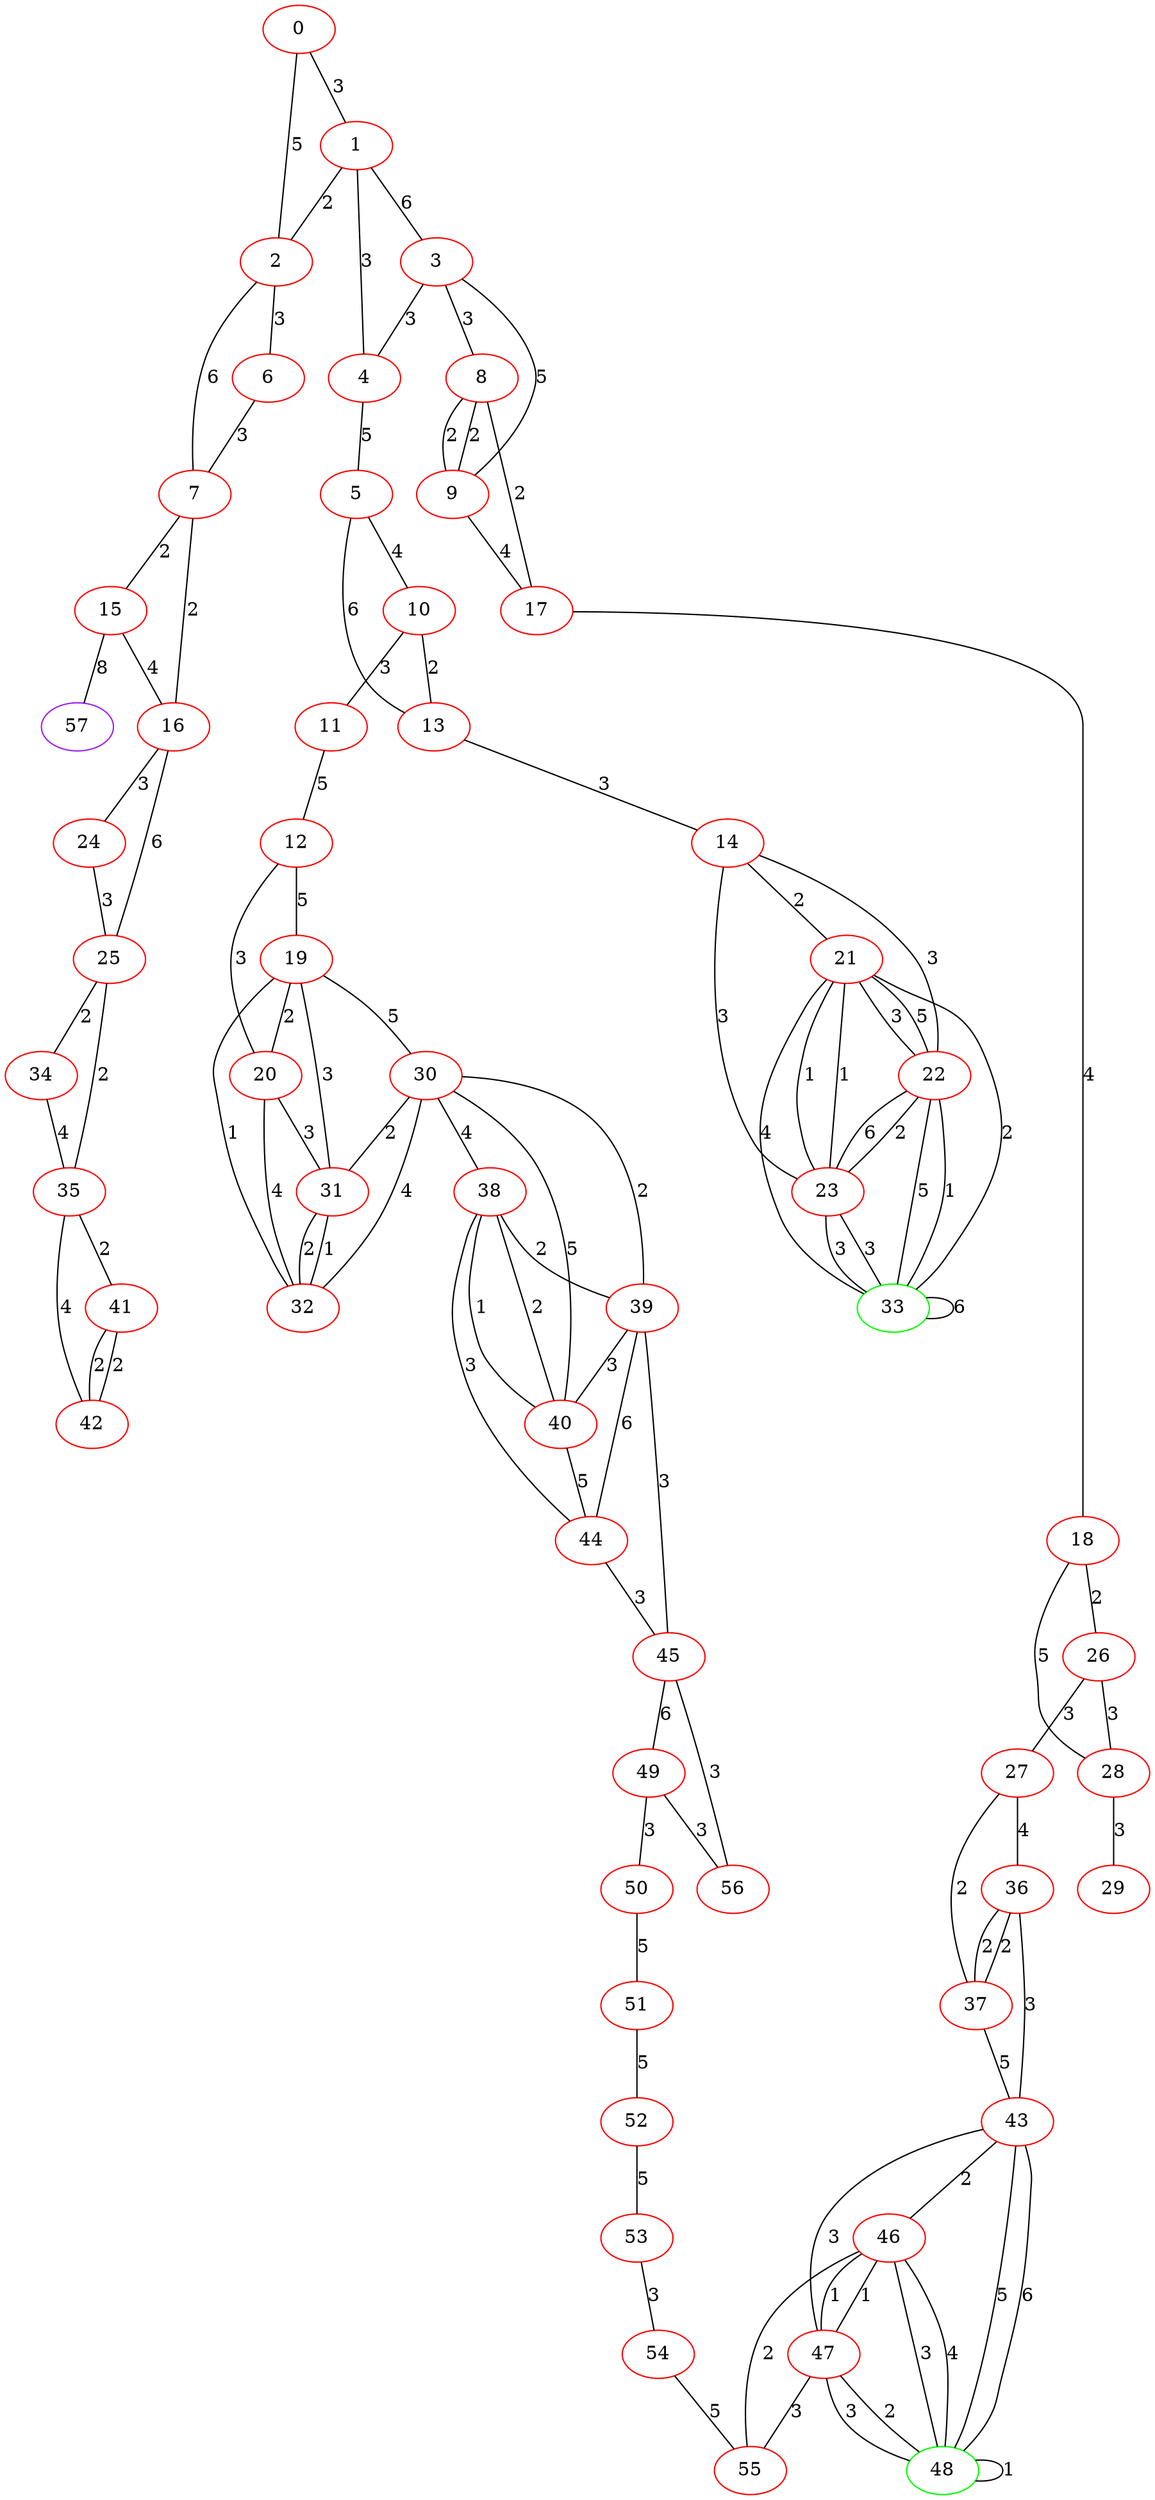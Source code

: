 graph "" {
0 [color=red, weight=1];
1 [color=red, weight=1];
2 [color=red, weight=1];
3 [color=red, weight=1];
4 [color=red, weight=1];
5 [color=red, weight=1];
6 [color=red, weight=1];
7 [color=red, weight=1];
8 [color=red, weight=1];
9 [color=red, weight=1];
10 [color=red, weight=1];
11 [color=red, weight=1];
12 [color=red, weight=1];
13 [color=red, weight=1];
14 [color=red, weight=1];
15 [color=red, weight=1];
16 [color=red, weight=1];
17 [color=red, weight=1];
18 [color=red, weight=1];
19 [color=red, weight=1];
20 [color=red, weight=1];
21 [color=red, weight=1];
22 [color=red, weight=1];
23 [color=red, weight=1];
24 [color=red, weight=1];
25 [color=red, weight=1];
26 [color=red, weight=1];
27 [color=red, weight=1];
28 [color=red, weight=1];
29 [color=red, weight=1];
30 [color=red, weight=1];
31 [color=red, weight=1];
32 [color=red, weight=1];
33 [color=green, weight=2];
34 [color=red, weight=1];
35 [color=red, weight=1];
36 [color=red, weight=1];
37 [color=red, weight=1];
38 [color=red, weight=1];
39 [color=red, weight=1];
40 [color=red, weight=1];
41 [color=red, weight=1];
42 [color=red, weight=1];
43 [color=red, weight=1];
44 [color=red, weight=1];
45 [color=red, weight=1];
46 [color=red, weight=1];
47 [color=red, weight=1];
48 [color=green, weight=2];
49 [color=red, weight=1];
50 [color=red, weight=1];
51 [color=red, weight=1];
52 [color=red, weight=1];
53 [color=red, weight=1];
54 [color=red, weight=1];
55 [color=red, weight=1];
56 [color=red, weight=1];
57 [color=purple, weight=4];
0 -- 1  [key=0, label=3];
0 -- 2  [key=0, label=5];
1 -- 2  [key=0, label=2];
1 -- 3  [key=0, label=6];
1 -- 4  [key=0, label=3];
2 -- 6  [key=0, label=3];
2 -- 7  [key=0, label=6];
3 -- 8  [key=0, label=3];
3 -- 4  [key=0, label=3];
3 -- 9  [key=0, label=5];
4 -- 5  [key=0, label=5];
5 -- 10  [key=0, label=4];
5 -- 13  [key=0, label=6];
6 -- 7  [key=0, label=3];
7 -- 16  [key=0, label=2];
7 -- 15  [key=0, label=2];
8 -- 9  [key=0, label=2];
8 -- 9  [key=1, label=2];
8 -- 17  [key=0, label=2];
9 -- 17  [key=0, label=4];
10 -- 11  [key=0, label=3];
10 -- 13  [key=0, label=2];
11 -- 12  [key=0, label=5];
12 -- 19  [key=0, label=5];
12 -- 20  [key=0, label=3];
13 -- 14  [key=0, label=3];
14 -- 21  [key=0, label=2];
14 -- 22  [key=0, label=3];
14 -- 23  [key=0, label=3];
15 -- 16  [key=0, label=4];
15 -- 57  [key=0, label=8];
16 -- 24  [key=0, label=3];
16 -- 25  [key=0, label=6];
17 -- 18  [key=0, label=4];
18 -- 26  [key=0, label=2];
18 -- 28  [key=0, label=5];
19 -- 32  [key=0, label=1];
19 -- 20  [key=0, label=2];
19 -- 30  [key=0, label=5];
19 -- 31  [key=0, label=3];
20 -- 32  [key=0, label=4];
20 -- 31  [key=0, label=3];
21 -- 33  [key=0, label=2];
21 -- 33  [key=1, label=4];
21 -- 22  [key=0, label=5];
21 -- 22  [key=1, label=3];
21 -- 23  [key=0, label=1];
21 -- 23  [key=1, label=1];
22 -- 33  [key=0, label=5];
22 -- 33  [key=1, label=1];
22 -- 23  [key=0, label=6];
22 -- 23  [key=1, label=2];
23 -- 33  [key=0, label=3];
23 -- 33  [key=1, label=3];
24 -- 25  [key=0, label=3];
25 -- 34  [key=0, label=2];
25 -- 35  [key=0, label=2];
26 -- 27  [key=0, label=3];
26 -- 28  [key=0, label=3];
27 -- 36  [key=0, label=4];
27 -- 37  [key=0, label=2];
28 -- 29  [key=0, label=3];
30 -- 32  [key=0, label=4];
30 -- 38  [key=0, label=4];
30 -- 39  [key=0, label=2];
30 -- 40  [key=0, label=5];
30 -- 31  [key=0, label=2];
31 -- 32  [key=0, label=1];
31 -- 32  [key=1, label=2];
33 -- 33  [key=0, label=6];
34 -- 35  [key=0, label=4];
35 -- 41  [key=0, label=2];
35 -- 42  [key=0, label=4];
36 -- 43  [key=0, label=3];
36 -- 37  [key=0, label=2];
36 -- 37  [key=1, label=2];
37 -- 43  [key=0, label=5];
38 -- 40  [key=0, label=1];
38 -- 40  [key=1, label=2];
38 -- 44  [key=0, label=3];
38 -- 39  [key=0, label=2];
39 -- 40  [key=0, label=3];
39 -- 44  [key=0, label=6];
39 -- 45  [key=0, label=3];
40 -- 44  [key=0, label=5];
41 -- 42  [key=0, label=2];
41 -- 42  [key=1, label=2];
43 -- 48  [key=0, label=5];
43 -- 48  [key=1, label=6];
43 -- 46  [key=0, label=2];
43 -- 47  [key=0, label=3];
44 -- 45  [key=0, label=3];
45 -- 56  [key=0, label=3];
45 -- 49  [key=0, label=6];
46 -- 48  [key=0, label=3];
46 -- 48  [key=1, label=4];
46 -- 55  [key=0, label=2];
46 -- 47  [key=0, label=1];
46 -- 47  [key=1, label=1];
47 -- 48  [key=0, label=2];
47 -- 48  [key=1, label=3];
47 -- 55  [key=0, label=3];
48 -- 48  [key=0, label=1];
49 -- 56  [key=0, label=3];
49 -- 50  [key=0, label=3];
50 -- 51  [key=0, label=5];
51 -- 52  [key=0, label=5];
52 -- 53  [key=0, label=5];
53 -- 54  [key=0, label=3];
54 -- 55  [key=0, label=5];
}
